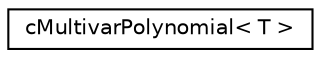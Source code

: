 digraph G
{
  edge [fontname="Helvetica",fontsize="10",labelfontname="Helvetica",labelfontsize="10"];
  node [fontname="Helvetica",fontsize="10",shape=record];
  rankdir="LR";
  Node1 [label="cMultivarPolynomial\< T \>",height=0.2,width=0.4,color="black", fillcolor="white", style="filled",URL="$classcMultivarPolynomial.html"];
}
